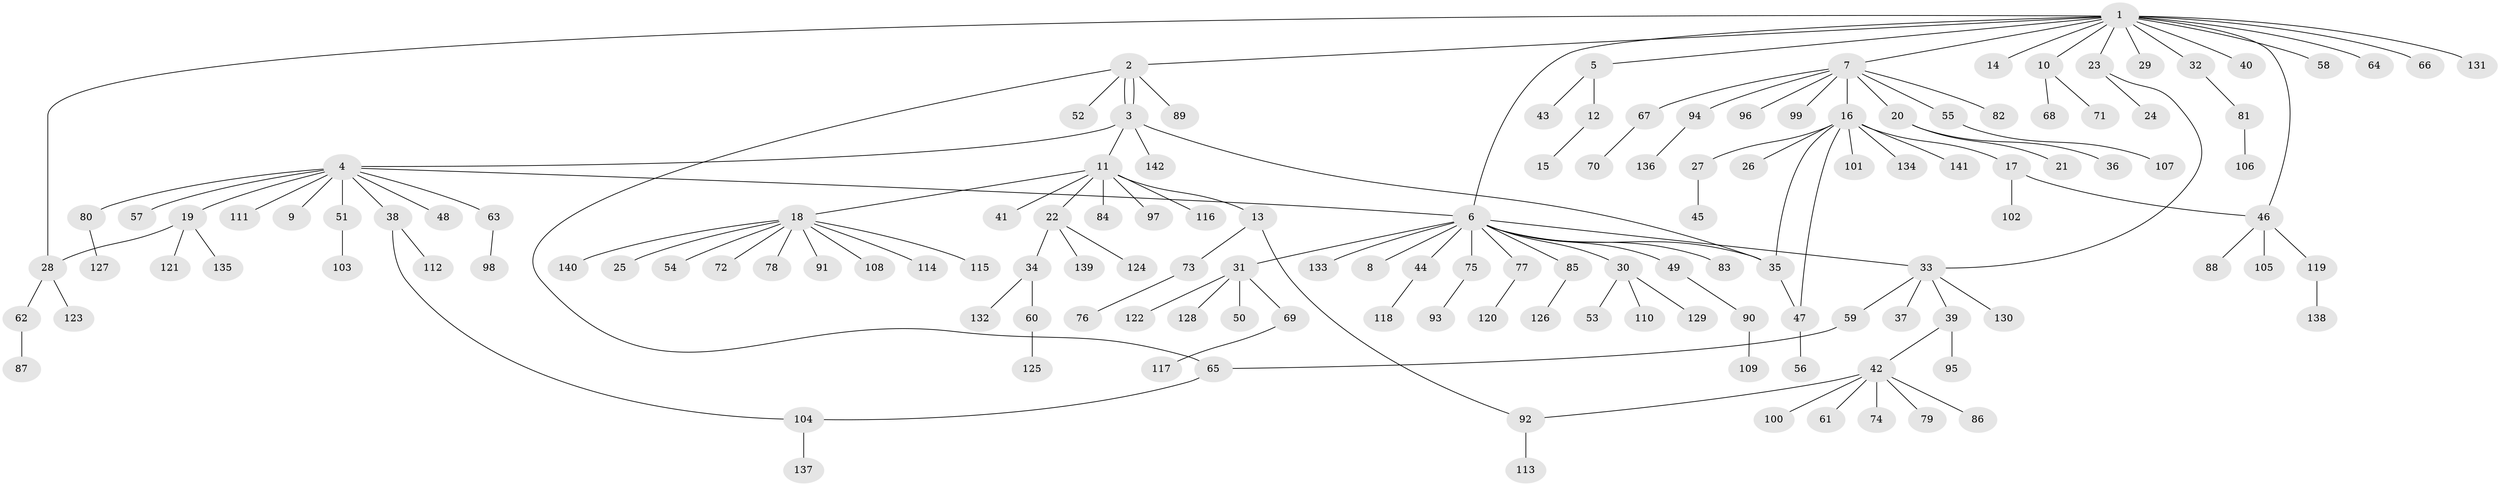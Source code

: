 // coarse degree distribution, {17: 0.009708737864077669, 5: 0.019417475728155338, 12: 0.009708737864077669, 11: 0.009708737864077669, 3: 0.05825242718446602, 16: 0.009708737864077669, 9: 0.019417475728155338, 1: 0.6990291262135923, 2: 0.10679611650485436, 8: 0.009708737864077669, 4: 0.038834951456310676, 6: 0.009708737864077669}
// Generated by graph-tools (version 1.1) at 2025/51/02/27/25 19:51:56]
// undirected, 142 vertices, 152 edges
graph export_dot {
graph [start="1"]
  node [color=gray90,style=filled];
  1;
  2;
  3;
  4;
  5;
  6;
  7;
  8;
  9;
  10;
  11;
  12;
  13;
  14;
  15;
  16;
  17;
  18;
  19;
  20;
  21;
  22;
  23;
  24;
  25;
  26;
  27;
  28;
  29;
  30;
  31;
  32;
  33;
  34;
  35;
  36;
  37;
  38;
  39;
  40;
  41;
  42;
  43;
  44;
  45;
  46;
  47;
  48;
  49;
  50;
  51;
  52;
  53;
  54;
  55;
  56;
  57;
  58;
  59;
  60;
  61;
  62;
  63;
  64;
  65;
  66;
  67;
  68;
  69;
  70;
  71;
  72;
  73;
  74;
  75;
  76;
  77;
  78;
  79;
  80;
  81;
  82;
  83;
  84;
  85;
  86;
  87;
  88;
  89;
  90;
  91;
  92;
  93;
  94;
  95;
  96;
  97;
  98;
  99;
  100;
  101;
  102;
  103;
  104;
  105;
  106;
  107;
  108;
  109;
  110;
  111;
  112;
  113;
  114;
  115;
  116;
  117;
  118;
  119;
  120;
  121;
  122;
  123;
  124;
  125;
  126;
  127;
  128;
  129;
  130;
  131;
  132;
  133;
  134;
  135;
  136;
  137;
  138;
  139;
  140;
  141;
  142;
  1 -- 2;
  1 -- 5;
  1 -- 6;
  1 -- 7;
  1 -- 10;
  1 -- 14;
  1 -- 23;
  1 -- 28;
  1 -- 29;
  1 -- 32;
  1 -- 40;
  1 -- 46;
  1 -- 58;
  1 -- 64;
  1 -- 66;
  1 -- 131;
  2 -- 3;
  2 -- 3;
  2 -- 52;
  2 -- 65;
  2 -- 89;
  3 -- 4;
  3 -- 11;
  3 -- 35;
  3 -- 142;
  4 -- 6;
  4 -- 9;
  4 -- 19;
  4 -- 38;
  4 -- 48;
  4 -- 51;
  4 -- 57;
  4 -- 63;
  4 -- 80;
  4 -- 111;
  5 -- 12;
  5 -- 43;
  6 -- 8;
  6 -- 30;
  6 -- 31;
  6 -- 33;
  6 -- 35;
  6 -- 44;
  6 -- 49;
  6 -- 75;
  6 -- 77;
  6 -- 83;
  6 -- 85;
  6 -- 133;
  7 -- 16;
  7 -- 20;
  7 -- 55;
  7 -- 67;
  7 -- 82;
  7 -- 94;
  7 -- 96;
  7 -- 99;
  10 -- 68;
  10 -- 71;
  11 -- 13;
  11 -- 18;
  11 -- 22;
  11 -- 41;
  11 -- 84;
  11 -- 97;
  11 -- 116;
  12 -- 15;
  13 -- 73;
  13 -- 92;
  16 -- 17;
  16 -- 26;
  16 -- 27;
  16 -- 35;
  16 -- 47;
  16 -- 101;
  16 -- 134;
  16 -- 141;
  17 -- 46;
  17 -- 102;
  18 -- 25;
  18 -- 54;
  18 -- 72;
  18 -- 78;
  18 -- 91;
  18 -- 108;
  18 -- 114;
  18 -- 115;
  18 -- 140;
  19 -- 28;
  19 -- 121;
  19 -- 135;
  20 -- 21;
  20 -- 36;
  22 -- 34;
  22 -- 124;
  22 -- 139;
  23 -- 24;
  23 -- 33;
  27 -- 45;
  28 -- 62;
  28 -- 123;
  30 -- 53;
  30 -- 110;
  30 -- 129;
  31 -- 50;
  31 -- 69;
  31 -- 122;
  31 -- 128;
  32 -- 81;
  33 -- 37;
  33 -- 39;
  33 -- 59;
  33 -- 130;
  34 -- 60;
  34 -- 132;
  35 -- 47;
  38 -- 104;
  38 -- 112;
  39 -- 42;
  39 -- 95;
  42 -- 61;
  42 -- 74;
  42 -- 79;
  42 -- 86;
  42 -- 92;
  42 -- 100;
  44 -- 118;
  46 -- 88;
  46 -- 105;
  46 -- 119;
  47 -- 56;
  49 -- 90;
  51 -- 103;
  55 -- 107;
  59 -- 65;
  60 -- 125;
  62 -- 87;
  63 -- 98;
  65 -- 104;
  67 -- 70;
  69 -- 117;
  73 -- 76;
  75 -- 93;
  77 -- 120;
  80 -- 127;
  81 -- 106;
  85 -- 126;
  90 -- 109;
  92 -- 113;
  94 -- 136;
  104 -- 137;
  119 -- 138;
}

